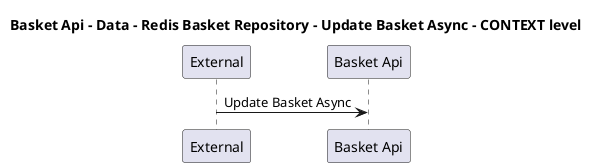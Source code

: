 @startuml

title Basket Api - Data - Redis Basket Repository - Update Basket Async - CONTEXT level

participant "External" as C4InterFlow.SoftwareSystems.ExternalSystem
participant "Basket Api" as dotnet.eShop.Architecture.SoftwareSystems.BasketApi

C4InterFlow.SoftwareSystems.ExternalSystem -> dotnet.eShop.Architecture.SoftwareSystems.BasketApi : Update Basket Async


@enduml
